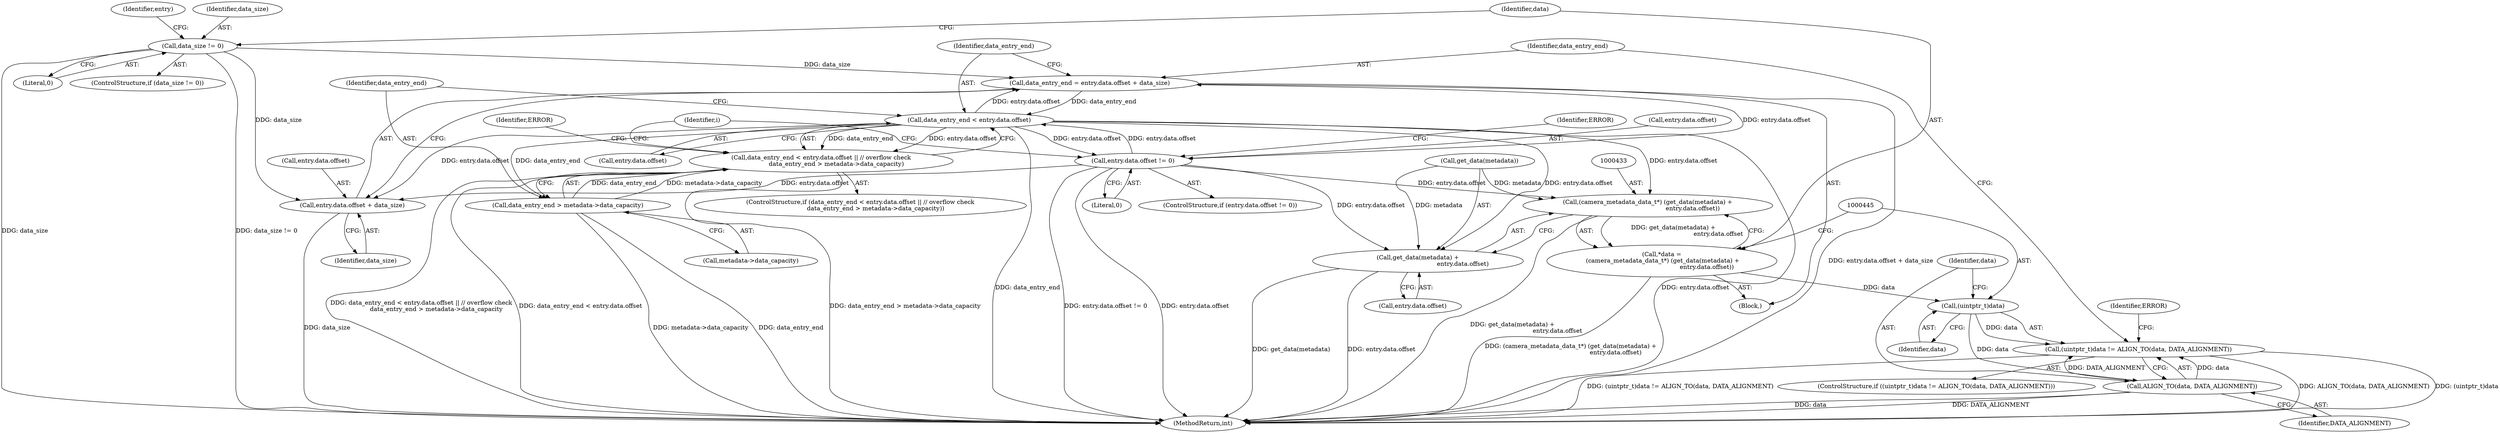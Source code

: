digraph "0_Android_e9e44f797742f52996ebf307740dad58c28fd9b5_0@integer" {
"1000454" [label="(Call,data_entry_end = entry.data.offset + data_size)"];
"1000465" [label="(Call,data_entry_end < entry.data.offset)"];
"1000454" [label="(Call,data_entry_end = entry.data.offset + data_size)"];
"1000489" [label="(Call,entry.data.offset != 0)"];
"1000425" [label="(Call,data_size != 0)"];
"1000432" [label="(Call,(camera_metadata_data_t*) (get_data(metadata) +\n                                               entry.data.offset))"];
"1000430" [label="(Call,*data =\n (camera_metadata_data_t*) (get_data(metadata) +\n                                               entry.data.offset))"];
"1000444" [label="(Call,(uintptr_t)data)"];
"1000443" [label="(Call,(uintptr_t)data != ALIGN_TO(data, DATA_ALIGNMENT))"];
"1000447" [label="(Call,ALIGN_TO(data, DATA_ALIGNMENT))"];
"1000434" [label="(Call,get_data(metadata) +\n                                               entry.data.offset)"];
"1000456" [label="(Call,entry.data.offset + data_size)"];
"1000464" [label="(Call,data_entry_end < entry.data.offset || // overflow check\n                data_entry_end > metadata->data_capacity)"];
"1000472" [label="(Call,data_entry_end > metadata->data_capacity)"];
"1000464" [label="(Call,data_entry_end < entry.data.offset || // overflow check\n                data_entry_end > metadata->data_capacity)"];
"1000465" [label="(Call,data_entry_end < entry.data.offset)"];
"1000457" [label="(Call,entry.data.offset)"];
"1000452" [label="(Identifier,ERROR)"];
"1000498" [label="(Identifier,ERROR)"];
"1000489" [label="(Call,entry.data.offset != 0)"];
"1000446" [label="(Identifier,data)"];
"1000425" [label="(Call,data_size != 0)"];
"1000311" [label="(Identifier,i)"];
"1000454" [label="(Call,data_entry_end = entry.data.offset + data_size)"];
"1000490" [label="(Call,entry.data.offset)"];
"1000484" [label="(Identifier,entry)"];
"1000430" [label="(Call,*data =\n (camera_metadata_data_t*) (get_data(metadata) +\n                                               entry.data.offset))"];
"1000463" [label="(ControlStructure,if (data_entry_end < entry.data.offset || // overflow check\n                data_entry_end > metadata->data_capacity))"];
"1000435" [label="(Call,get_data(metadata))"];
"1000442" [label="(ControlStructure,if ((uintptr_t)data != ALIGN_TO(data, DATA_ALIGNMENT)))"];
"1000444" [label="(Call,(uintptr_t)data)"];
"1000426" [label="(Identifier,data_size)"];
"1000443" [label="(Call,(uintptr_t)data != ALIGN_TO(data, DATA_ALIGNMENT))"];
"1000437" [label="(Call,entry.data.offset)"];
"1000479" [label="(Identifier,ERROR)"];
"1000432" [label="(Call,(camera_metadata_data_t*) (get_data(metadata) +\n                                               entry.data.offset))"];
"1000448" [label="(Identifier,data)"];
"1000456" [label="(Call,entry.data.offset + data_size)"];
"1000466" [label="(Identifier,data_entry_end)"];
"1000473" [label="(Identifier,data_entry_end)"];
"1000431" [label="(Identifier,data)"];
"1000467" [label="(Call,entry.data.offset)"];
"1000447" [label="(Call,ALIGN_TO(data, DATA_ALIGNMENT))"];
"1000434" [label="(Call,get_data(metadata) +\n                                               entry.data.offset)"];
"1000501" [label="(MethodReturn,int)"];
"1000495" [label="(Literal,0)"];
"1000424" [label="(ControlStructure,if (data_size != 0))"];
"1000428" [label="(Block,)"];
"1000488" [label="(ControlStructure,if (entry.data.offset != 0))"];
"1000427" [label="(Literal,0)"];
"1000449" [label="(Identifier,DATA_ALIGNMENT)"];
"1000472" [label="(Call,data_entry_end > metadata->data_capacity)"];
"1000455" [label="(Identifier,data_entry_end)"];
"1000474" [label="(Call,metadata->data_capacity)"];
"1000462" [label="(Identifier,data_size)"];
"1000454" -> "1000428"  [label="AST: "];
"1000454" -> "1000456"  [label="CFG: "];
"1000455" -> "1000454"  [label="AST: "];
"1000456" -> "1000454"  [label="AST: "];
"1000466" -> "1000454"  [label="CFG: "];
"1000454" -> "1000501"  [label="DDG: entry.data.offset + data_size"];
"1000465" -> "1000454"  [label="DDG: entry.data.offset"];
"1000489" -> "1000454"  [label="DDG: entry.data.offset"];
"1000425" -> "1000454"  [label="DDG: data_size"];
"1000454" -> "1000465"  [label="DDG: data_entry_end"];
"1000465" -> "1000464"  [label="AST: "];
"1000465" -> "1000467"  [label="CFG: "];
"1000466" -> "1000465"  [label="AST: "];
"1000467" -> "1000465"  [label="AST: "];
"1000473" -> "1000465"  [label="CFG: "];
"1000464" -> "1000465"  [label="CFG: "];
"1000465" -> "1000501"  [label="DDG: entry.data.offset"];
"1000465" -> "1000501"  [label="DDG: data_entry_end"];
"1000465" -> "1000432"  [label="DDG: entry.data.offset"];
"1000465" -> "1000434"  [label="DDG: entry.data.offset"];
"1000465" -> "1000456"  [label="DDG: entry.data.offset"];
"1000465" -> "1000464"  [label="DDG: data_entry_end"];
"1000465" -> "1000464"  [label="DDG: entry.data.offset"];
"1000489" -> "1000465"  [label="DDG: entry.data.offset"];
"1000465" -> "1000472"  [label="DDG: data_entry_end"];
"1000465" -> "1000489"  [label="DDG: entry.data.offset"];
"1000489" -> "1000488"  [label="AST: "];
"1000489" -> "1000495"  [label="CFG: "];
"1000490" -> "1000489"  [label="AST: "];
"1000495" -> "1000489"  [label="AST: "];
"1000498" -> "1000489"  [label="CFG: "];
"1000311" -> "1000489"  [label="CFG: "];
"1000489" -> "1000501"  [label="DDG: entry.data.offset != 0"];
"1000489" -> "1000501"  [label="DDG: entry.data.offset"];
"1000489" -> "1000432"  [label="DDG: entry.data.offset"];
"1000489" -> "1000434"  [label="DDG: entry.data.offset"];
"1000489" -> "1000456"  [label="DDG: entry.data.offset"];
"1000425" -> "1000424"  [label="AST: "];
"1000425" -> "1000427"  [label="CFG: "];
"1000426" -> "1000425"  [label="AST: "];
"1000427" -> "1000425"  [label="AST: "];
"1000431" -> "1000425"  [label="CFG: "];
"1000484" -> "1000425"  [label="CFG: "];
"1000425" -> "1000501"  [label="DDG: data_size"];
"1000425" -> "1000501"  [label="DDG: data_size != 0"];
"1000425" -> "1000456"  [label="DDG: data_size"];
"1000432" -> "1000430"  [label="AST: "];
"1000432" -> "1000434"  [label="CFG: "];
"1000433" -> "1000432"  [label="AST: "];
"1000434" -> "1000432"  [label="AST: "];
"1000430" -> "1000432"  [label="CFG: "];
"1000432" -> "1000501"  [label="DDG: get_data(metadata) +\n                                               entry.data.offset"];
"1000432" -> "1000430"  [label="DDG: get_data(metadata) +\n                                               entry.data.offset"];
"1000435" -> "1000432"  [label="DDG: metadata"];
"1000430" -> "1000428"  [label="AST: "];
"1000431" -> "1000430"  [label="AST: "];
"1000445" -> "1000430"  [label="CFG: "];
"1000430" -> "1000501"  [label="DDG: (camera_metadata_data_t*) (get_data(metadata) +\n                                               entry.data.offset)"];
"1000430" -> "1000444"  [label="DDG: data"];
"1000444" -> "1000443"  [label="AST: "];
"1000444" -> "1000446"  [label="CFG: "];
"1000445" -> "1000444"  [label="AST: "];
"1000446" -> "1000444"  [label="AST: "];
"1000448" -> "1000444"  [label="CFG: "];
"1000444" -> "1000443"  [label="DDG: data"];
"1000444" -> "1000447"  [label="DDG: data"];
"1000443" -> "1000442"  [label="AST: "];
"1000443" -> "1000447"  [label="CFG: "];
"1000447" -> "1000443"  [label="AST: "];
"1000452" -> "1000443"  [label="CFG: "];
"1000455" -> "1000443"  [label="CFG: "];
"1000443" -> "1000501"  [label="DDG: (uintptr_t)data != ALIGN_TO(data, DATA_ALIGNMENT)"];
"1000443" -> "1000501"  [label="DDG: ALIGN_TO(data, DATA_ALIGNMENT)"];
"1000443" -> "1000501"  [label="DDG: (uintptr_t)data"];
"1000447" -> "1000443"  [label="DDG: data"];
"1000447" -> "1000443"  [label="DDG: DATA_ALIGNMENT"];
"1000447" -> "1000449"  [label="CFG: "];
"1000448" -> "1000447"  [label="AST: "];
"1000449" -> "1000447"  [label="AST: "];
"1000447" -> "1000501"  [label="DDG: DATA_ALIGNMENT"];
"1000447" -> "1000501"  [label="DDG: data"];
"1000434" -> "1000437"  [label="CFG: "];
"1000435" -> "1000434"  [label="AST: "];
"1000437" -> "1000434"  [label="AST: "];
"1000434" -> "1000501"  [label="DDG: entry.data.offset"];
"1000434" -> "1000501"  [label="DDG: get_data(metadata)"];
"1000435" -> "1000434"  [label="DDG: metadata"];
"1000456" -> "1000462"  [label="CFG: "];
"1000457" -> "1000456"  [label="AST: "];
"1000462" -> "1000456"  [label="AST: "];
"1000456" -> "1000501"  [label="DDG: data_size"];
"1000464" -> "1000463"  [label="AST: "];
"1000464" -> "1000472"  [label="CFG: "];
"1000472" -> "1000464"  [label="AST: "];
"1000479" -> "1000464"  [label="CFG: "];
"1000311" -> "1000464"  [label="CFG: "];
"1000464" -> "1000501"  [label="DDG: data_entry_end < entry.data.offset"];
"1000464" -> "1000501"  [label="DDG: data_entry_end > metadata->data_capacity"];
"1000464" -> "1000501"  [label="DDG: data_entry_end < entry.data.offset || // overflow check\n                data_entry_end > metadata->data_capacity"];
"1000472" -> "1000464"  [label="DDG: data_entry_end"];
"1000472" -> "1000464"  [label="DDG: metadata->data_capacity"];
"1000472" -> "1000474"  [label="CFG: "];
"1000473" -> "1000472"  [label="AST: "];
"1000474" -> "1000472"  [label="AST: "];
"1000472" -> "1000501"  [label="DDG: metadata->data_capacity"];
"1000472" -> "1000501"  [label="DDG: data_entry_end"];
}
